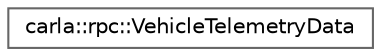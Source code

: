 digraph "类继承关系图"
{
 // INTERACTIVE_SVG=YES
 // LATEX_PDF_SIZE
  bgcolor="transparent";
  edge [fontname=Helvetica,fontsize=10,labelfontname=Helvetica,labelfontsize=10];
  node [fontname=Helvetica,fontsize=10,shape=box,height=0.2,width=0.4];
  rankdir="LR";
  Node0 [id="Node000000",label="carla::rpc::VehicleTelemetryData",height=0.2,width=0.4,color="grey40", fillcolor="white", style="filled",URL="$d1/d26/classcarla_1_1rpc_1_1VehicleTelemetryData.html",tooltip=" "];
}
